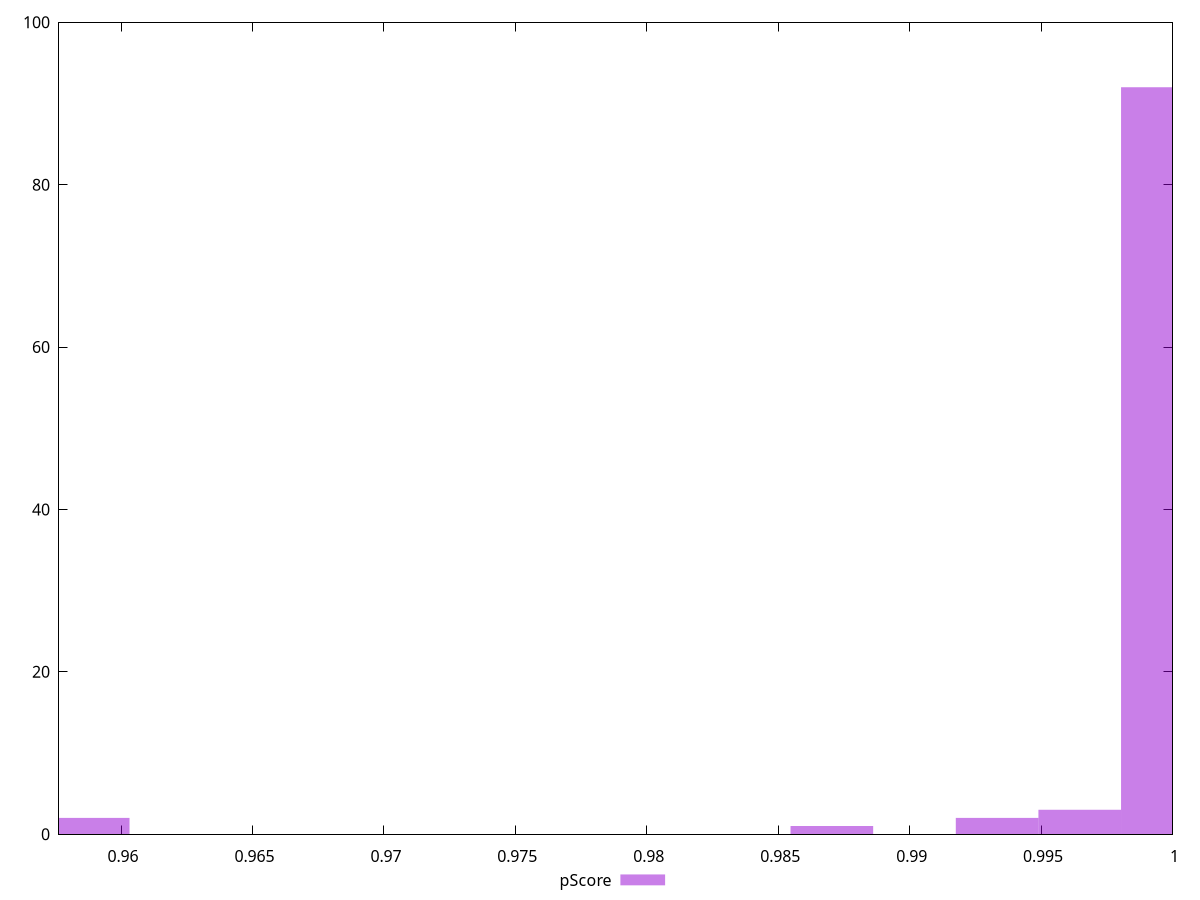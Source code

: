 reset

$pScore <<EOF
0.9996145581488921 92
0.9964711161421346 3
0.993327674135377 2
0.9587498120610443 2
0.987040790121862 1
EOF

set key outside below
set boxwidth 0.0031434420067575223
set xrange [0.9576391416974244:0.9999999999998532]
set yrange [0:100]
set trange [0:100]
set style fill transparent solid 0.5 noborder
set terminal svg size 640, 490 enhanced background rgb 'white'
set output "report_00017_2021-02-10T15-08-03.406Z/total-blocking-time/samples/pages+cached+noadtech/pScore/histogram.svg"

plot $pScore title "pScore" with boxes

reset
